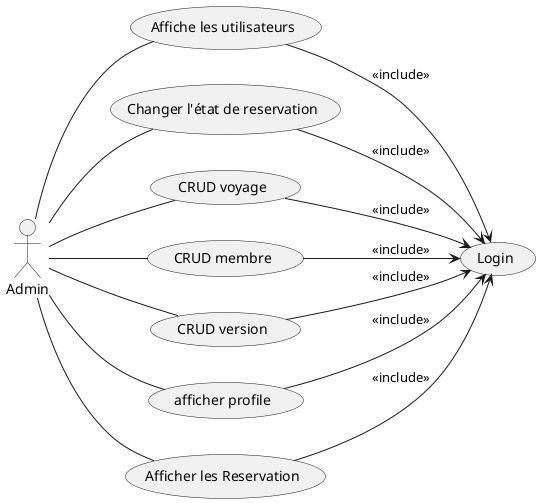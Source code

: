 @startuml
left to right direction 
actor "Admin" as Admin

usecase "Login" as Login
usecase "Affiche les utilisateurs" as Displayclient
usecase "Changer l'état de reservation" as changeEtat
usecase "CRUD voyage" as CRUDvoyage
usecase "CRUD membre" as CRUDmembre
usecase "CRUD version" as CRUDversion
usecase "afficher profile" as Displayprofile
usecase "Afficher les Reservation" as DisplayVersions

Admin -- Displayclient
Admin -- changeEtat
Admin -- CRUDvoyage
Admin -- CRUDmembre
Admin -- CRUDversion
Admin -- Displayprofile
Admin -- DisplayVersions



Displayclient --> Login : <<include>>
changeEtat --> Login : <<include>>
CRUDvoyage --> Login : <<include>>
CRUDmembre -->  Login : <<include>>
CRUDversion --> Login : <<include>>
Displayprofile --> Login : <<include>>
DisplayVersions --> Login : <<include>>





@enduml